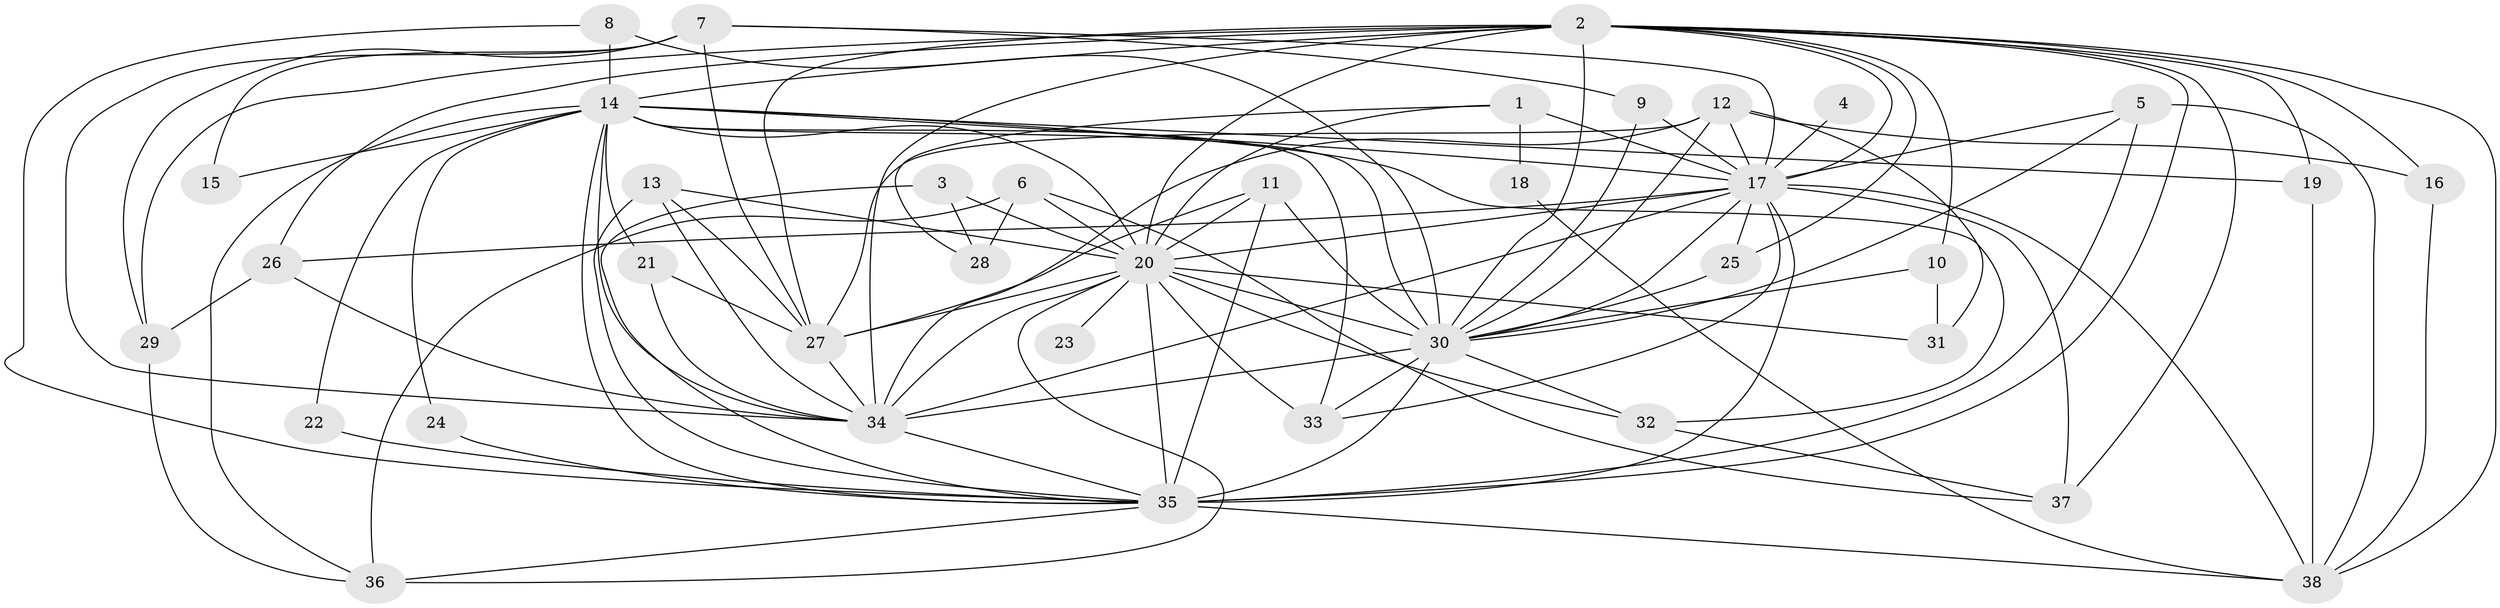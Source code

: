 // original degree distribution, {20: 0.02127659574468085, 17: 0.010638297872340425, 26: 0.010638297872340425, 21: 0.010638297872340425, 22: 0.010638297872340425, 13: 0.010638297872340425, 16: 0.010638297872340425, 23: 0.010638297872340425, 15: 0.010638297872340425, 5: 0.0425531914893617, 2: 0.5425531914893617, 9: 0.010638297872340425, 3: 0.13829787234042554, 4: 0.14893617021276595, 7: 0.010638297872340425}
// Generated by graph-tools (version 1.1) at 2025/36/03/04/25 23:36:27]
// undirected, 38 vertices, 109 edges
graph export_dot {
  node [color=gray90,style=filled];
  1;
  2;
  3;
  4;
  5;
  6;
  7;
  8;
  9;
  10;
  11;
  12;
  13;
  14;
  15;
  16;
  17;
  18;
  19;
  20;
  21;
  22;
  23;
  24;
  25;
  26;
  27;
  28;
  29;
  30;
  31;
  32;
  33;
  34;
  35;
  36;
  37;
  38;
  1 -- 17 [weight=1.0];
  1 -- 18 [weight=2.0];
  1 -- 20 [weight=1.0];
  1 -- 28 [weight=1.0];
  2 -- 10 [weight=1.0];
  2 -- 14 [weight=2.0];
  2 -- 16 [weight=1.0];
  2 -- 17 [weight=5.0];
  2 -- 19 [weight=2.0];
  2 -- 20 [weight=5.0];
  2 -- 25 [weight=1.0];
  2 -- 26 [weight=1.0];
  2 -- 27 [weight=1.0];
  2 -- 29 [weight=1.0];
  2 -- 30 [weight=6.0];
  2 -- 34 [weight=3.0];
  2 -- 35 [weight=2.0];
  2 -- 37 [weight=1.0];
  2 -- 38 [weight=1.0];
  3 -- 20 [weight=1.0];
  3 -- 28 [weight=1.0];
  3 -- 35 [weight=1.0];
  4 -- 17 [weight=1.0];
  5 -- 17 [weight=1.0];
  5 -- 30 [weight=1.0];
  5 -- 35 [weight=1.0];
  5 -- 38 [weight=1.0];
  6 -- 20 [weight=2.0];
  6 -- 28 [weight=1.0];
  6 -- 36 [weight=1.0];
  6 -- 37 [weight=1.0];
  7 -- 9 [weight=1.0];
  7 -- 15 [weight=1.0];
  7 -- 17 [weight=1.0];
  7 -- 27 [weight=1.0];
  7 -- 29 [weight=1.0];
  7 -- 34 [weight=1.0];
  8 -- 14 [weight=1.0];
  8 -- 30 [weight=1.0];
  8 -- 35 [weight=1.0];
  9 -- 17 [weight=1.0];
  9 -- 30 [weight=1.0];
  10 -- 30 [weight=1.0];
  10 -- 31 [weight=1.0];
  11 -- 20 [weight=1.0];
  11 -- 27 [weight=1.0];
  11 -- 30 [weight=1.0];
  11 -- 35 [weight=1.0];
  12 -- 16 [weight=1.0];
  12 -- 17 [weight=1.0];
  12 -- 27 [weight=1.0];
  12 -- 30 [weight=1.0];
  12 -- 31 [weight=1.0];
  12 -- 34 [weight=1.0];
  13 -- 20 [weight=1.0];
  13 -- 27 [weight=1.0];
  13 -- 34 [weight=1.0];
  13 -- 35 [weight=1.0];
  14 -- 15 [weight=1.0];
  14 -- 17 [weight=2.0];
  14 -- 19 [weight=1.0];
  14 -- 20 [weight=2.0];
  14 -- 21 [weight=1.0];
  14 -- 22 [weight=1.0];
  14 -- 24 [weight=1.0];
  14 -- 30 [weight=2.0];
  14 -- 32 [weight=1.0];
  14 -- 33 [weight=1.0];
  14 -- 34 [weight=2.0];
  14 -- 35 [weight=2.0];
  14 -- 36 [weight=1.0];
  16 -- 38 [weight=1.0];
  17 -- 20 [weight=2.0];
  17 -- 25 [weight=1.0];
  17 -- 26 [weight=1.0];
  17 -- 30 [weight=2.0];
  17 -- 33 [weight=1.0];
  17 -- 34 [weight=2.0];
  17 -- 35 [weight=1.0];
  17 -- 37 [weight=2.0];
  17 -- 38 [weight=1.0];
  18 -- 38 [weight=1.0];
  19 -- 38 [weight=1.0];
  20 -- 23 [weight=1.0];
  20 -- 27 [weight=1.0];
  20 -- 30 [weight=4.0];
  20 -- 31 [weight=1.0];
  20 -- 32 [weight=1.0];
  20 -- 33 [weight=1.0];
  20 -- 34 [weight=3.0];
  20 -- 35 [weight=2.0];
  20 -- 36 [weight=1.0];
  21 -- 27 [weight=1.0];
  21 -- 34 [weight=1.0];
  22 -- 35 [weight=3.0];
  24 -- 35 [weight=1.0];
  25 -- 30 [weight=2.0];
  26 -- 29 [weight=1.0];
  26 -- 34 [weight=1.0];
  27 -- 34 [weight=2.0];
  29 -- 36 [weight=1.0];
  30 -- 32 [weight=1.0];
  30 -- 33 [weight=1.0];
  30 -- 34 [weight=3.0];
  30 -- 35 [weight=4.0];
  32 -- 37 [weight=1.0];
  34 -- 35 [weight=1.0];
  35 -- 36 [weight=1.0];
  35 -- 38 [weight=1.0];
}
